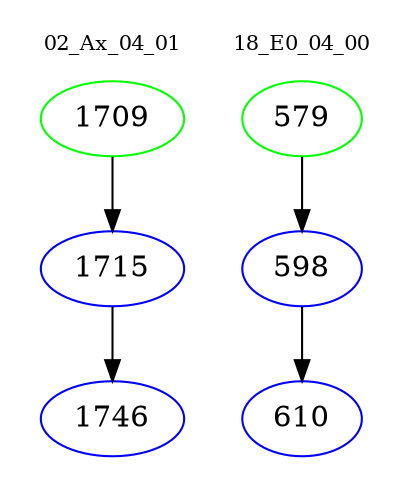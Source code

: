 digraph{
subgraph cluster_0 {
color = white
label = "02_Ax_04_01";
fontsize=10;
T0_1709 [label="1709", color="green"]
T0_1709 -> T0_1715 [color="black"]
T0_1715 [label="1715", color="blue"]
T0_1715 -> T0_1746 [color="black"]
T0_1746 [label="1746", color="blue"]
}
subgraph cluster_1 {
color = white
label = "18_E0_04_00";
fontsize=10;
T1_579 [label="579", color="green"]
T1_579 -> T1_598 [color="black"]
T1_598 [label="598", color="blue"]
T1_598 -> T1_610 [color="black"]
T1_610 [label="610", color="blue"]
}
}
